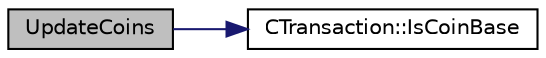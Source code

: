 digraph "UpdateCoins"
{
  edge [fontname="Helvetica",fontsize="10",labelfontname="Helvetica",labelfontsize="10"];
  node [fontname="Helvetica",fontsize="10",shape=record];
  rankdir="LR";
  Node5855 [label="UpdateCoins",height=0.2,width=0.4,color="black", fillcolor="grey75", style="filled", fontcolor="black"];
  Node5855 -> Node5856 [color="midnightblue",fontsize="10",style="solid",fontname="Helvetica"];
  Node5856 [label="CTransaction::IsCoinBase",height=0.2,width=0.4,color="black", fillcolor="white", style="filled",URL="$df/d43/class_c_transaction.html#a96256e8ac1bf79ad9c057e48c41132dd"];
}
